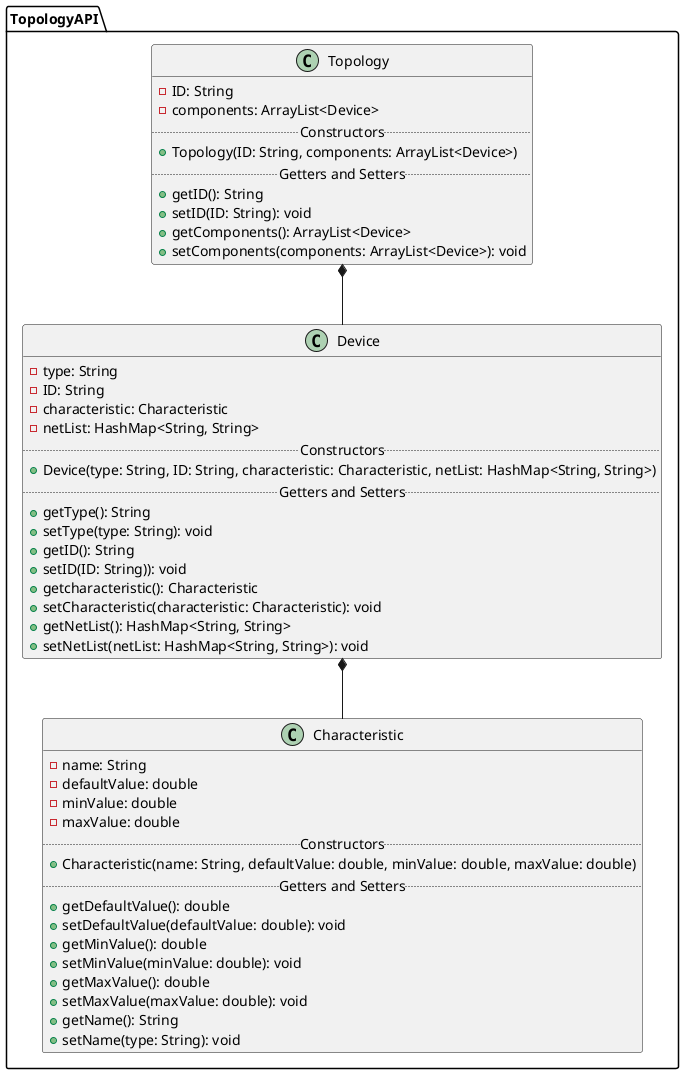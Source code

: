 @startuml Topology

package TopologyAPI {
    class Topology {
        - ID: String
        - components: ArrayList<Device>
        .. Constructors ..
        + Topology(ID: String, components: ArrayList<Device>)
        .. Getters and Setters ..
        + getID(): String
        + setID(ID: String): void
        + getComponents(): ArrayList<Device>
        + setComponents(components: ArrayList<Device>): void
    }

    class Device {
        - type: String
        - ID: String
        - characteristic: Characteristic
        - netList: HashMap<String, String>
        .. Constructors ..
        + Device(type: String, ID: String, characteristic: Characteristic, netList: HashMap<String, String>)
        .. Getters and Setters ..
        + getType(): String
        + setType(type: String): void
        + getID(): String
        + setID(ID: String)): void
        + getcharacteristic(): Characteristic
        + setCharacteristic(characteristic: Characteristic): void
        + getNetList(): HashMap<String, String>
        + setNetList(netList: HashMap<String, String>): void
    }

    class Characteristic {
        - name: String
        - defaultValue: double
        - minValue: double
        - maxValue: double
        .. Constructors ..
        + Characteristic(name: String, defaultValue: double, minValue: double, maxValue: double)
        .. Getters and Setters ..
        + getDefaultValue(): double
        + setDefaultValue(defaultValue: double): void
        + getMinValue(): double
        + setMinValue(minValue: double): void
        + getMaxValue(): double
        + setMaxValue(maxValue: double): void
        + getName(): String
        + setName(type: String): void
    }

    Topology *-- Device
    Device *-- Characteristic
}

@enduml